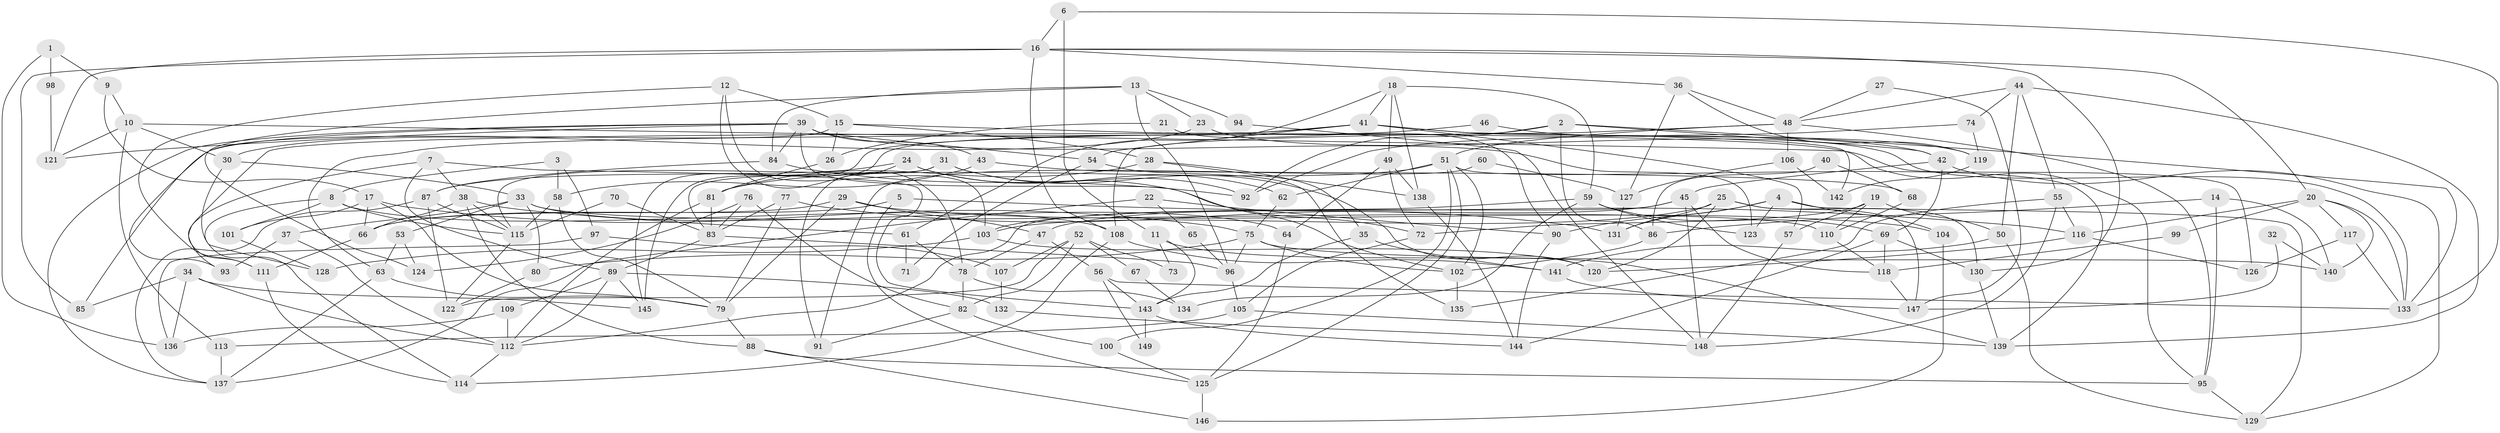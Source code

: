// Generated by graph-tools (version 1.1) at 2025/02/03/09/25 03:02:08]
// undirected, 149 vertices, 298 edges
graph export_dot {
graph [start="1"]
  node [color=gray90,style=filled];
  1;
  2;
  3;
  4;
  5;
  6;
  7;
  8;
  9;
  10;
  11;
  12;
  13;
  14;
  15;
  16;
  17;
  18;
  19;
  20;
  21;
  22;
  23;
  24;
  25;
  26;
  27;
  28;
  29;
  30;
  31;
  32;
  33;
  34;
  35;
  36;
  37;
  38;
  39;
  40;
  41;
  42;
  43;
  44;
  45;
  46;
  47;
  48;
  49;
  50;
  51;
  52;
  53;
  54;
  55;
  56;
  57;
  58;
  59;
  60;
  61;
  62;
  63;
  64;
  65;
  66;
  67;
  68;
  69;
  70;
  71;
  72;
  73;
  74;
  75;
  76;
  77;
  78;
  79;
  80;
  81;
  82;
  83;
  84;
  85;
  86;
  87;
  88;
  89;
  90;
  91;
  92;
  93;
  94;
  95;
  96;
  97;
  98;
  99;
  100;
  101;
  102;
  103;
  104;
  105;
  106;
  107;
  108;
  109;
  110;
  111;
  112;
  113;
  114;
  115;
  116;
  117;
  118;
  119;
  120;
  121;
  122;
  123;
  124;
  125;
  126;
  127;
  128;
  129;
  130;
  131;
  132;
  133;
  134;
  135;
  136;
  137;
  138;
  139;
  140;
  141;
  142;
  143;
  144;
  145;
  146;
  147;
  148;
  149;
  1 -- 9;
  1 -- 136;
  1 -- 98;
  2 -- 133;
  2 -- 145;
  2 -- 42;
  2 -- 86;
  2 -- 92;
  3 -- 8;
  3 -- 58;
  3 -- 97;
  4 -- 123;
  4 -- 129;
  4 -- 90;
  4 -- 104;
  4 -- 131;
  5 -- 125;
  5 -- 66;
  5 -- 116;
  6 -- 16;
  6 -- 11;
  6 -- 133;
  7 -- 93;
  7 -- 89;
  7 -- 38;
  7 -- 143;
  8 -- 108;
  8 -- 115;
  8 -- 101;
  8 -- 114;
  9 -- 17;
  9 -- 10;
  10 -- 113;
  10 -- 30;
  10 -- 121;
  10 -- 126;
  11 -- 143;
  11 -- 139;
  11 -- 73;
  12 -- 103;
  12 -- 15;
  12 -- 78;
  12 -- 111;
  13 -- 96;
  13 -- 84;
  13 -- 23;
  13 -- 94;
  13 -- 124;
  14 -- 95;
  14 -- 86;
  14 -- 140;
  15 -- 28;
  15 -- 95;
  15 -- 26;
  15 -- 85;
  16 -- 130;
  16 -- 20;
  16 -- 36;
  16 -- 85;
  16 -- 108;
  16 -- 121;
  17 -- 79;
  17 -- 66;
  17 -- 75;
  17 -- 101;
  18 -- 49;
  18 -- 61;
  18 -- 41;
  18 -- 59;
  18 -- 138;
  19 -- 57;
  19 -- 50;
  19 -- 72;
  19 -- 110;
  20 -- 116;
  20 -- 133;
  20 -- 99;
  20 -- 117;
  20 -- 140;
  21 -- 26;
  21 -- 90;
  22 -- 90;
  22 -- 137;
  22 -- 65;
  23 -- 30;
  23 -- 133;
  24 -- 87;
  24 -- 102;
  24 -- 62;
  24 -- 91;
  25 -- 103;
  25 -- 120;
  25 -- 130;
  25 -- 131;
  25 -- 147;
  26 -- 81;
  27 -- 48;
  27 -- 147;
  28 -- 81;
  28 -- 138;
  28 -- 35;
  29 -- 66;
  29 -- 104;
  29 -- 47;
  29 -- 79;
  30 -- 128;
  30 -- 33;
  31 -- 92;
  31 -- 83;
  31 -- 115;
  31 -- 120;
  32 -- 147;
  32 -- 140;
  33 -- 80;
  33 -- 110;
  33 -- 37;
  33 -- 53;
  33 -- 64;
  34 -- 85;
  34 -- 112;
  34 -- 136;
  34 -- 145;
  35 -- 143;
  35 -- 141;
  36 -- 48;
  36 -- 119;
  36 -- 127;
  37 -- 112;
  37 -- 93;
  38 -- 115;
  38 -- 61;
  38 -- 66;
  38 -- 88;
  39 -- 121;
  39 -- 54;
  39 -- 43;
  39 -- 72;
  39 -- 84;
  39 -- 93;
  39 -- 123;
  39 -- 137;
  40 -- 86;
  40 -- 68;
  41 -- 111;
  41 -- 42;
  41 -- 54;
  41 -- 57;
  41 -- 142;
  41 -- 145;
  42 -- 45;
  42 -- 69;
  42 -- 129;
  43 -- 58;
  43 -- 68;
  44 -- 74;
  44 -- 48;
  44 -- 50;
  44 -- 55;
  44 -- 139;
  45 -- 118;
  45 -- 47;
  45 -- 112;
  45 -- 148;
  46 -- 119;
  46 -- 63;
  47 -- 56;
  47 -- 78;
  48 -- 95;
  48 -- 108;
  48 -- 51;
  48 -- 106;
  49 -- 72;
  49 -- 138;
  49 -- 64;
  50 -- 141;
  50 -- 129;
  51 -- 62;
  51 -- 81;
  51 -- 100;
  51 -- 102;
  51 -- 125;
  51 -- 139;
  52 -- 82;
  52 -- 107;
  52 -- 67;
  52 -- 73;
  52 -- 122;
  53 -- 124;
  53 -- 63;
  54 -- 135;
  54 -- 71;
  55 -- 116;
  55 -- 135;
  55 -- 148;
  56 -- 133;
  56 -- 143;
  56 -- 149;
  57 -- 148;
  58 -- 115;
  58 -- 79;
  59 -- 69;
  59 -- 103;
  59 -- 123;
  59 -- 134;
  60 -- 91;
  60 -- 127;
  61 -- 78;
  61 -- 71;
  62 -- 75;
  63 -- 79;
  63 -- 137;
  64 -- 125;
  65 -- 96;
  66 -- 111;
  67 -- 134;
  68 -- 110;
  69 -- 130;
  69 -- 118;
  69 -- 144;
  70 -- 83;
  70 -- 115;
  72 -- 105;
  74 -- 119;
  74 -- 92;
  75 -- 140;
  75 -- 80;
  75 -- 96;
  75 -- 102;
  76 -- 83;
  76 -- 82;
  76 -- 124;
  77 -- 131;
  77 -- 83;
  77 -- 79;
  78 -- 82;
  78 -- 134;
  79 -- 88;
  80 -- 122;
  81 -- 83;
  81 -- 112;
  82 -- 100;
  82 -- 91;
  83 -- 96;
  83 -- 89;
  84 -- 87;
  84 -- 92;
  86 -- 102;
  87 -- 137;
  87 -- 122;
  87 -- 115;
  88 -- 95;
  88 -- 146;
  89 -- 145;
  89 -- 112;
  89 -- 109;
  89 -- 132;
  90 -- 144;
  94 -- 148;
  95 -- 129;
  96 -- 105;
  97 -- 136;
  97 -- 107;
  98 -- 121;
  99 -- 118;
  100 -- 125;
  101 -- 128;
  102 -- 135;
  103 -- 120;
  103 -- 128;
  104 -- 146;
  105 -- 139;
  105 -- 113;
  106 -- 127;
  106 -- 142;
  107 -- 132;
  108 -- 114;
  108 -- 141;
  109 -- 112;
  109 -- 136;
  110 -- 118;
  111 -- 114;
  112 -- 114;
  113 -- 137;
  115 -- 122;
  116 -- 126;
  116 -- 120;
  117 -- 133;
  117 -- 126;
  118 -- 147;
  119 -- 142;
  125 -- 146;
  127 -- 131;
  130 -- 139;
  132 -- 148;
  138 -- 144;
  141 -- 147;
  143 -- 144;
  143 -- 149;
}
